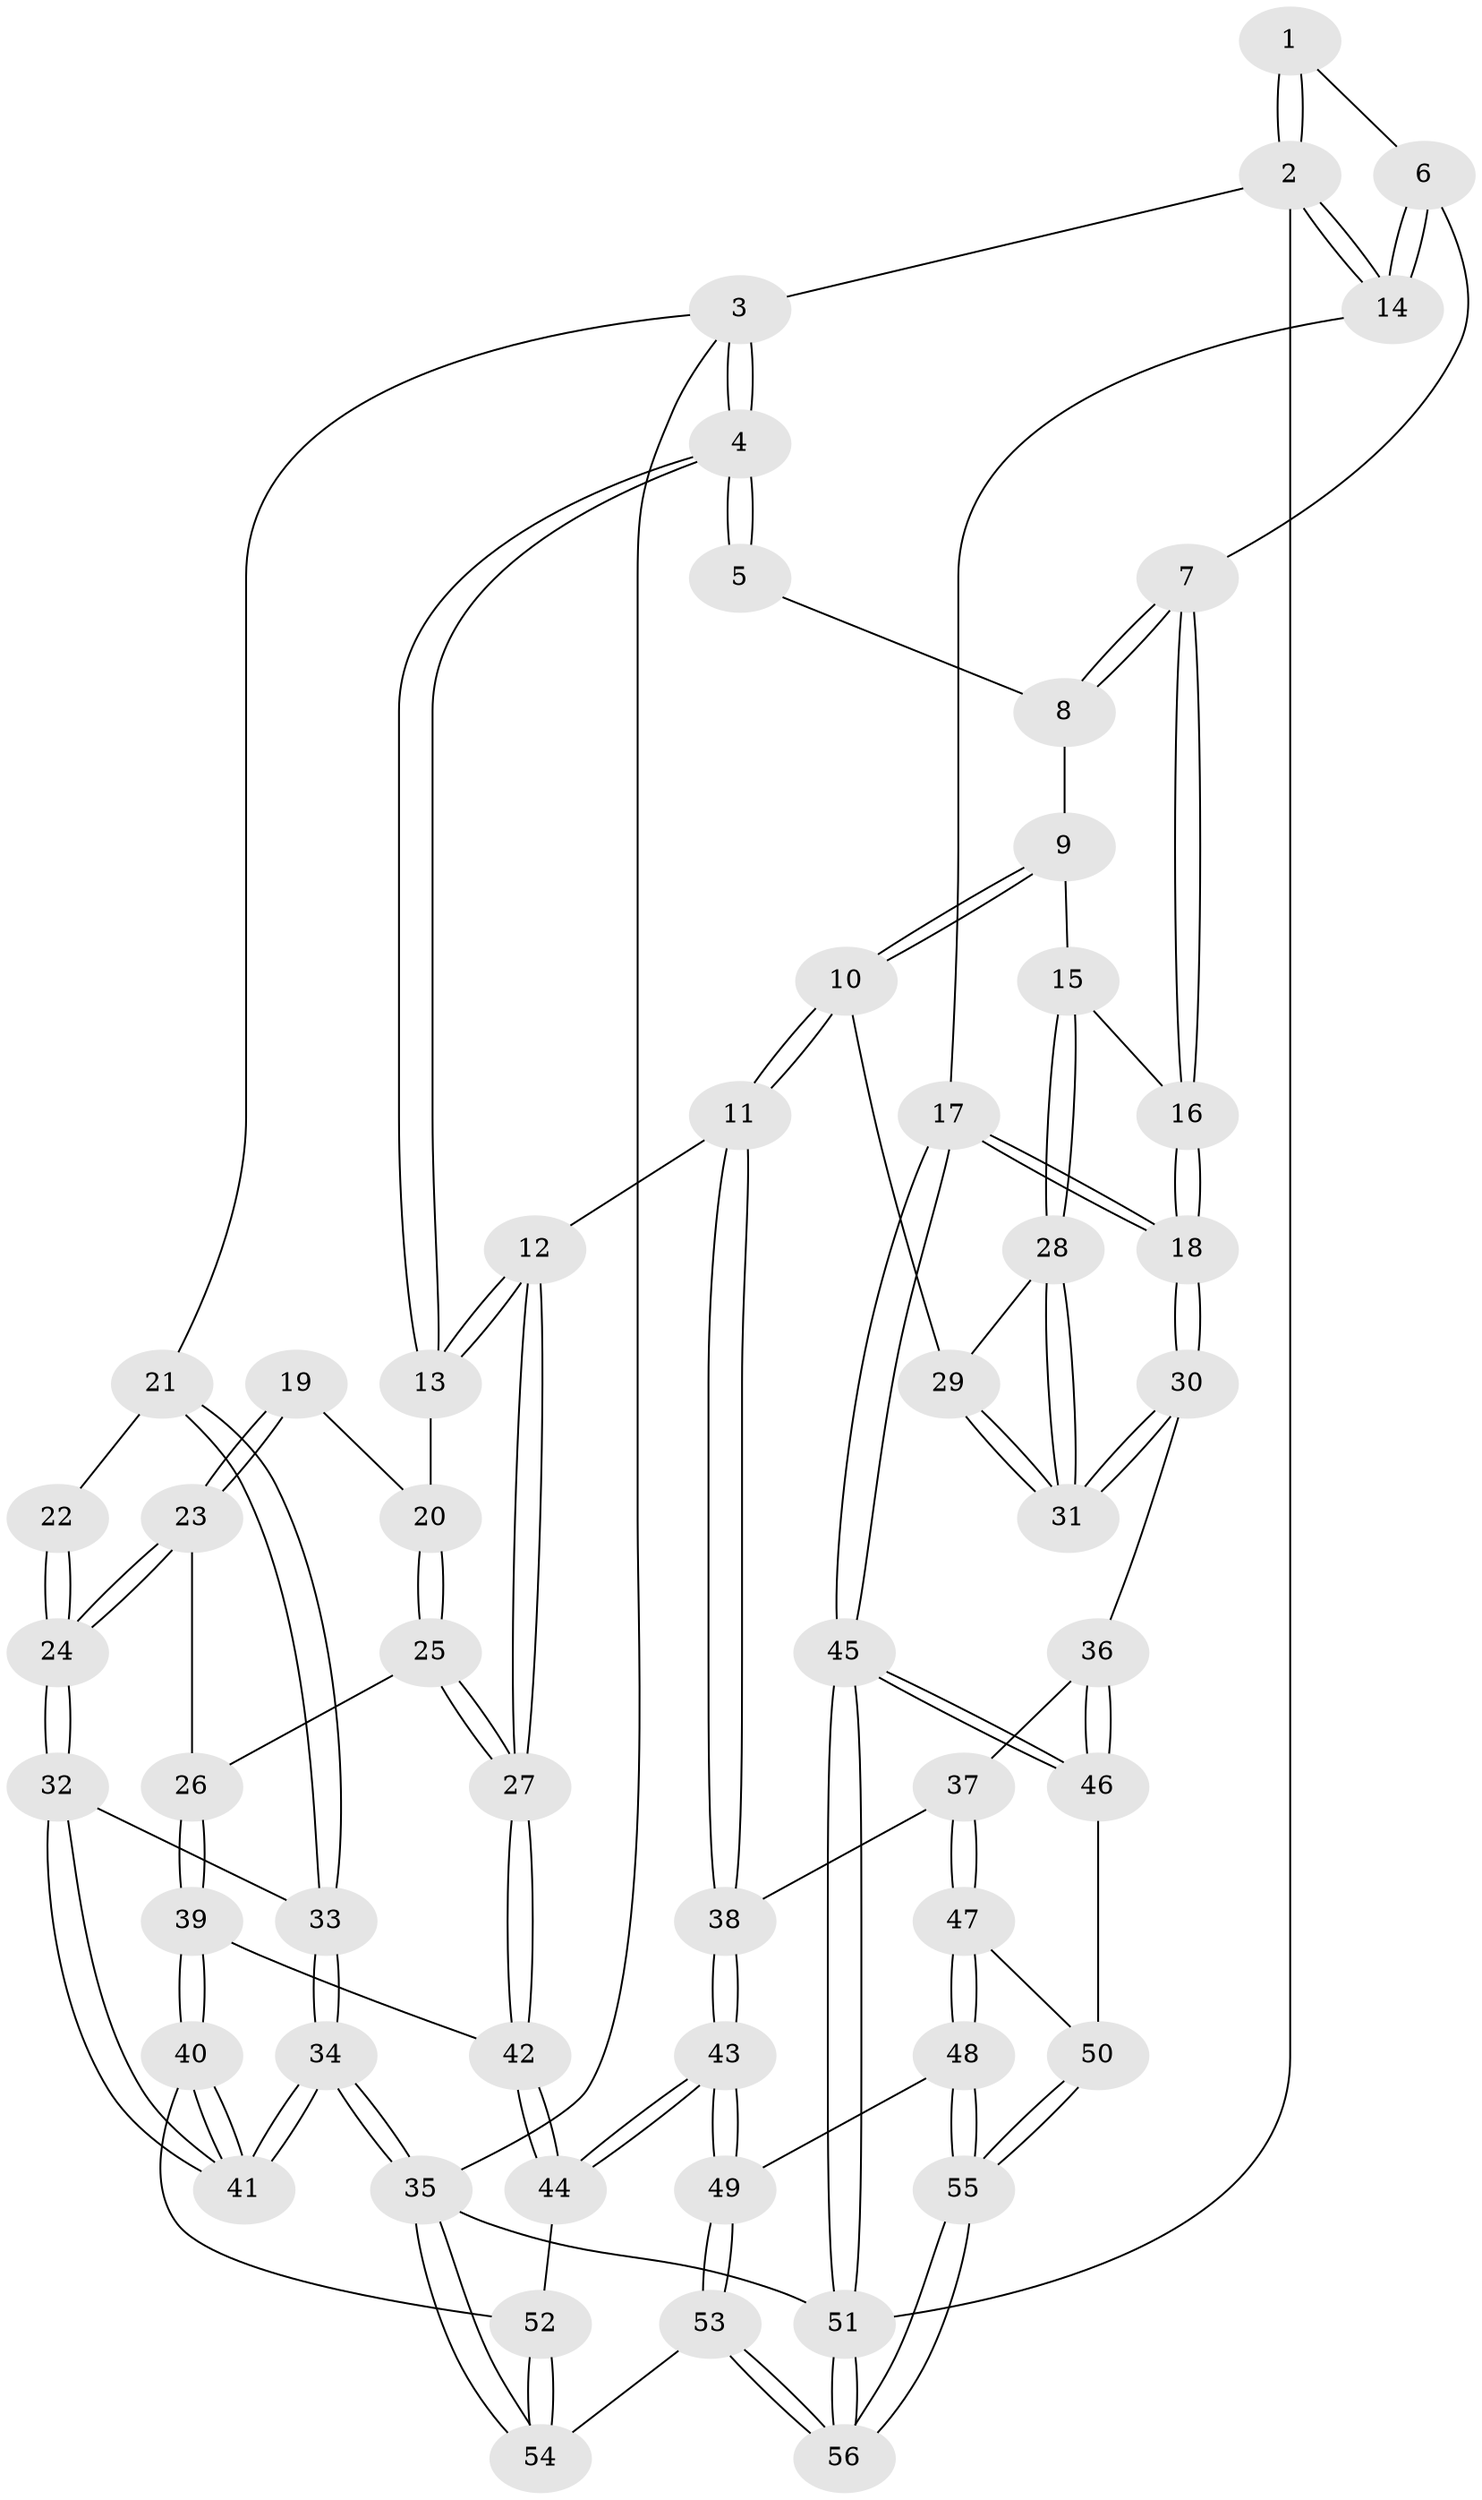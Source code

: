 // coarse degree distribution, {8: 0.09090909090909091, 3: 0.18181818181818182, 5: 0.13636363636363635, 6: 0.09090909090909091, 4: 0.4090909090909091, 2: 0.045454545454545456, 7: 0.045454545454545456}
// Generated by graph-tools (version 1.1) at 2025/21/03/04/25 18:21:35]
// undirected, 56 vertices, 137 edges
graph export_dot {
graph [start="1"]
  node [color=gray90,style=filled];
  1 [pos="+0.8297740371112221+0"];
  2 [pos="+1+0"];
  3 [pos="+0+0"];
  4 [pos="+0.5035738059803996+0"];
  5 [pos="+0.5518032599296369+0"];
  6 [pos="+0.894918736010204+0.14212036696801014"];
  7 [pos="+0.8602737709014834+0.2152465717009963"];
  8 [pos="+0.5963225585948922+0.01848407082502782"];
  9 [pos="+0.6697449059646792+0.22409843747730762"];
  10 [pos="+0.5845361469213958+0.42261415943840075"];
  11 [pos="+0.5554634456123222+0.44089764586590974"];
  12 [pos="+0.5133392941112617+0.44487101523789235"];
  13 [pos="+0.4229660964231829+0.2351213581638817"];
  14 [pos="+1+0.18919810543146345"];
  15 [pos="+0.8445530995972562+0.26122212712793463"];
  16 [pos="+0.8526030664200545+0.2559439403181232"];
  17 [pos="+1+0.418418297174971"];
  18 [pos="+1+0.419724251004464"];
  19 [pos="+0.18903699096221915+0.24694897992693074"];
  20 [pos="+0.32013132755616996+0.2530353110760993"];
  21 [pos="+0+0"];
  22 [pos="+0.06513228574184433+0.146140045379828"];
  23 [pos="+0.231163644412505+0.4892012835339769"];
  24 [pos="+0.13887417896005896+0.5169737975966746"];
  25 [pos="+0.27731478618202204+0.49130919563065684"];
  26 [pos="+0.24927323856118747+0.4932360040509248"];
  27 [pos="+0.4544673009620439+0.5023499409484385"];
  28 [pos="+0.8386109583286911+0.2745852215704429"];
  29 [pos="+0.7074006316696565+0.4124813354635695"];
  30 [pos="+0.8884960771980766+0.5224823656515756"];
  31 [pos="+0.8652701897814634+0.497664003482018"];
  32 [pos="+0.13353252211535885+0.519422280444868"];
  33 [pos="+0+0.3984669347341792"];
  34 [pos="+0+1"];
  35 [pos="+0+1"];
  36 [pos="+0.885857231955886+0.5277562873064013"];
  37 [pos="+0.819491860371777+0.6088108499190119"];
  38 [pos="+0.7088092159578299+0.6115768895849439"];
  39 [pos="+0.2637383951762537+0.6918051199903413"];
  40 [pos="+0.11194366539143899+0.8307492140759482"];
  41 [pos="+0.051309672036053994+0.8482710041562272"];
  42 [pos="+0.4580084181547977+0.6975244393860337"];
  43 [pos="+0.611728460072269+0.8064219657036215"];
  44 [pos="+0.46548291304729683+0.7188619562189112"];
  45 [pos="+1+0.816481721636619"];
  46 [pos="+1+0.7998194893942626"];
  47 [pos="+0.8667867804013915+0.8043396398025948"];
  48 [pos="+0.7483078894808184+0.8445192791379899"];
  49 [pos="+0.6406092197404346+0.8535212734039783"];
  50 [pos="+0.903228515801577+0.8161598094962612"];
  51 [pos="+1+1"];
  52 [pos="+0.35949596731180183+0.8386440125410705"];
  53 [pos="+0.5517665227915287+1"];
  54 [pos="+0.4504996692601525+1"];
  55 [pos="+0.8889835629357583+1"];
  56 [pos="+0.9039471304192891+1"];
  1 -- 2;
  1 -- 2;
  1 -- 6;
  2 -- 3;
  2 -- 14;
  2 -- 14;
  2 -- 51;
  3 -- 4;
  3 -- 4;
  3 -- 21;
  3 -- 35;
  4 -- 5;
  4 -- 5;
  4 -- 13;
  4 -- 13;
  5 -- 8;
  6 -- 7;
  6 -- 14;
  6 -- 14;
  7 -- 8;
  7 -- 8;
  7 -- 16;
  7 -- 16;
  8 -- 9;
  9 -- 10;
  9 -- 10;
  9 -- 15;
  10 -- 11;
  10 -- 11;
  10 -- 29;
  11 -- 12;
  11 -- 38;
  11 -- 38;
  12 -- 13;
  12 -- 13;
  12 -- 27;
  12 -- 27;
  13 -- 20;
  14 -- 17;
  15 -- 16;
  15 -- 28;
  15 -- 28;
  16 -- 18;
  16 -- 18;
  17 -- 18;
  17 -- 18;
  17 -- 45;
  17 -- 45;
  18 -- 30;
  18 -- 30;
  19 -- 20;
  19 -- 23;
  19 -- 23;
  20 -- 25;
  20 -- 25;
  21 -- 22;
  21 -- 33;
  21 -- 33;
  22 -- 24;
  22 -- 24;
  23 -- 24;
  23 -- 24;
  23 -- 26;
  24 -- 32;
  24 -- 32;
  25 -- 26;
  25 -- 27;
  25 -- 27;
  26 -- 39;
  26 -- 39;
  27 -- 42;
  27 -- 42;
  28 -- 29;
  28 -- 31;
  28 -- 31;
  29 -- 31;
  29 -- 31;
  30 -- 31;
  30 -- 31;
  30 -- 36;
  32 -- 33;
  32 -- 41;
  32 -- 41;
  33 -- 34;
  33 -- 34;
  34 -- 35;
  34 -- 35;
  34 -- 41;
  34 -- 41;
  35 -- 54;
  35 -- 54;
  35 -- 51;
  36 -- 37;
  36 -- 46;
  36 -- 46;
  37 -- 38;
  37 -- 47;
  37 -- 47;
  38 -- 43;
  38 -- 43;
  39 -- 40;
  39 -- 40;
  39 -- 42;
  40 -- 41;
  40 -- 41;
  40 -- 52;
  42 -- 44;
  42 -- 44;
  43 -- 44;
  43 -- 44;
  43 -- 49;
  43 -- 49;
  44 -- 52;
  45 -- 46;
  45 -- 46;
  45 -- 51;
  45 -- 51;
  46 -- 50;
  47 -- 48;
  47 -- 48;
  47 -- 50;
  48 -- 49;
  48 -- 55;
  48 -- 55;
  49 -- 53;
  49 -- 53;
  50 -- 55;
  50 -- 55;
  51 -- 56;
  51 -- 56;
  52 -- 54;
  52 -- 54;
  53 -- 54;
  53 -- 56;
  53 -- 56;
  55 -- 56;
  55 -- 56;
}
